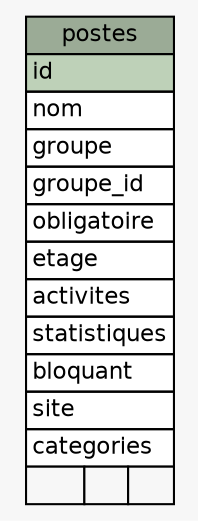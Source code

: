 // dot 2.26.3 on Linux 3.2.0-4-amd64
// SchemaSpy rev 590
digraph "postes" {
  graph [
    rankdir="RL"
    bgcolor="#f7f7f7"
    nodesep="0.18"
    ranksep="0.46"
    fontname="Helvetica"
    fontsize="11"
  ];
  node [
    fontname="Helvetica"
    fontsize="11"
    shape="plaintext"
  ];
  edge [
    arrowsize="0.8"
  ];
  "postes" [
    label=<
    <TABLE BORDER="0" CELLBORDER="1" CELLSPACING="0" BGCOLOR="#ffffff">
      <TR><TD COLSPAN="3" BGCOLOR="#9bab96" ALIGN="CENTER">postes</TD></TR>
      <TR><TD PORT="id" COLSPAN="3" BGCOLOR="#bed1b8" ALIGN="LEFT">id</TD></TR>
      <TR><TD PORT="nom" COLSPAN="3" ALIGN="LEFT">nom</TD></TR>
      <TR><TD PORT="groupe" COLSPAN="3" ALIGN="LEFT">groupe</TD></TR>
      <TR><TD PORT="groupe_id" COLSPAN="3" ALIGN="LEFT">groupe_id</TD></TR>
      <TR><TD PORT="obligatoire" COLSPAN="3" ALIGN="LEFT">obligatoire</TD></TR>
      <TR><TD PORT="etage" COLSPAN="3" ALIGN="LEFT">etage</TD></TR>
      <TR><TD PORT="activites" COLSPAN="3" ALIGN="LEFT">activites</TD></TR>
      <TR><TD PORT="statistiques" COLSPAN="3" ALIGN="LEFT">statistiques</TD></TR>
      <TR><TD PORT="bloquant" COLSPAN="3" ALIGN="LEFT">bloquant</TD></TR>
      <TR><TD PORT="site" COLSPAN="3" ALIGN="LEFT">site</TD></TR>
      <TR><TD PORT="categories" COLSPAN="3" ALIGN="LEFT">categories</TD></TR>
      <TR><TD ALIGN="LEFT" BGCOLOR="#f7f7f7">  </TD><TD ALIGN="RIGHT" BGCOLOR="#f7f7f7">  </TD><TD ALIGN="RIGHT" BGCOLOR="#f7f7f7">  </TD></TR>
    </TABLE>>
    URL="tables/postes.html"
    tooltip="postes"
  ];
}
